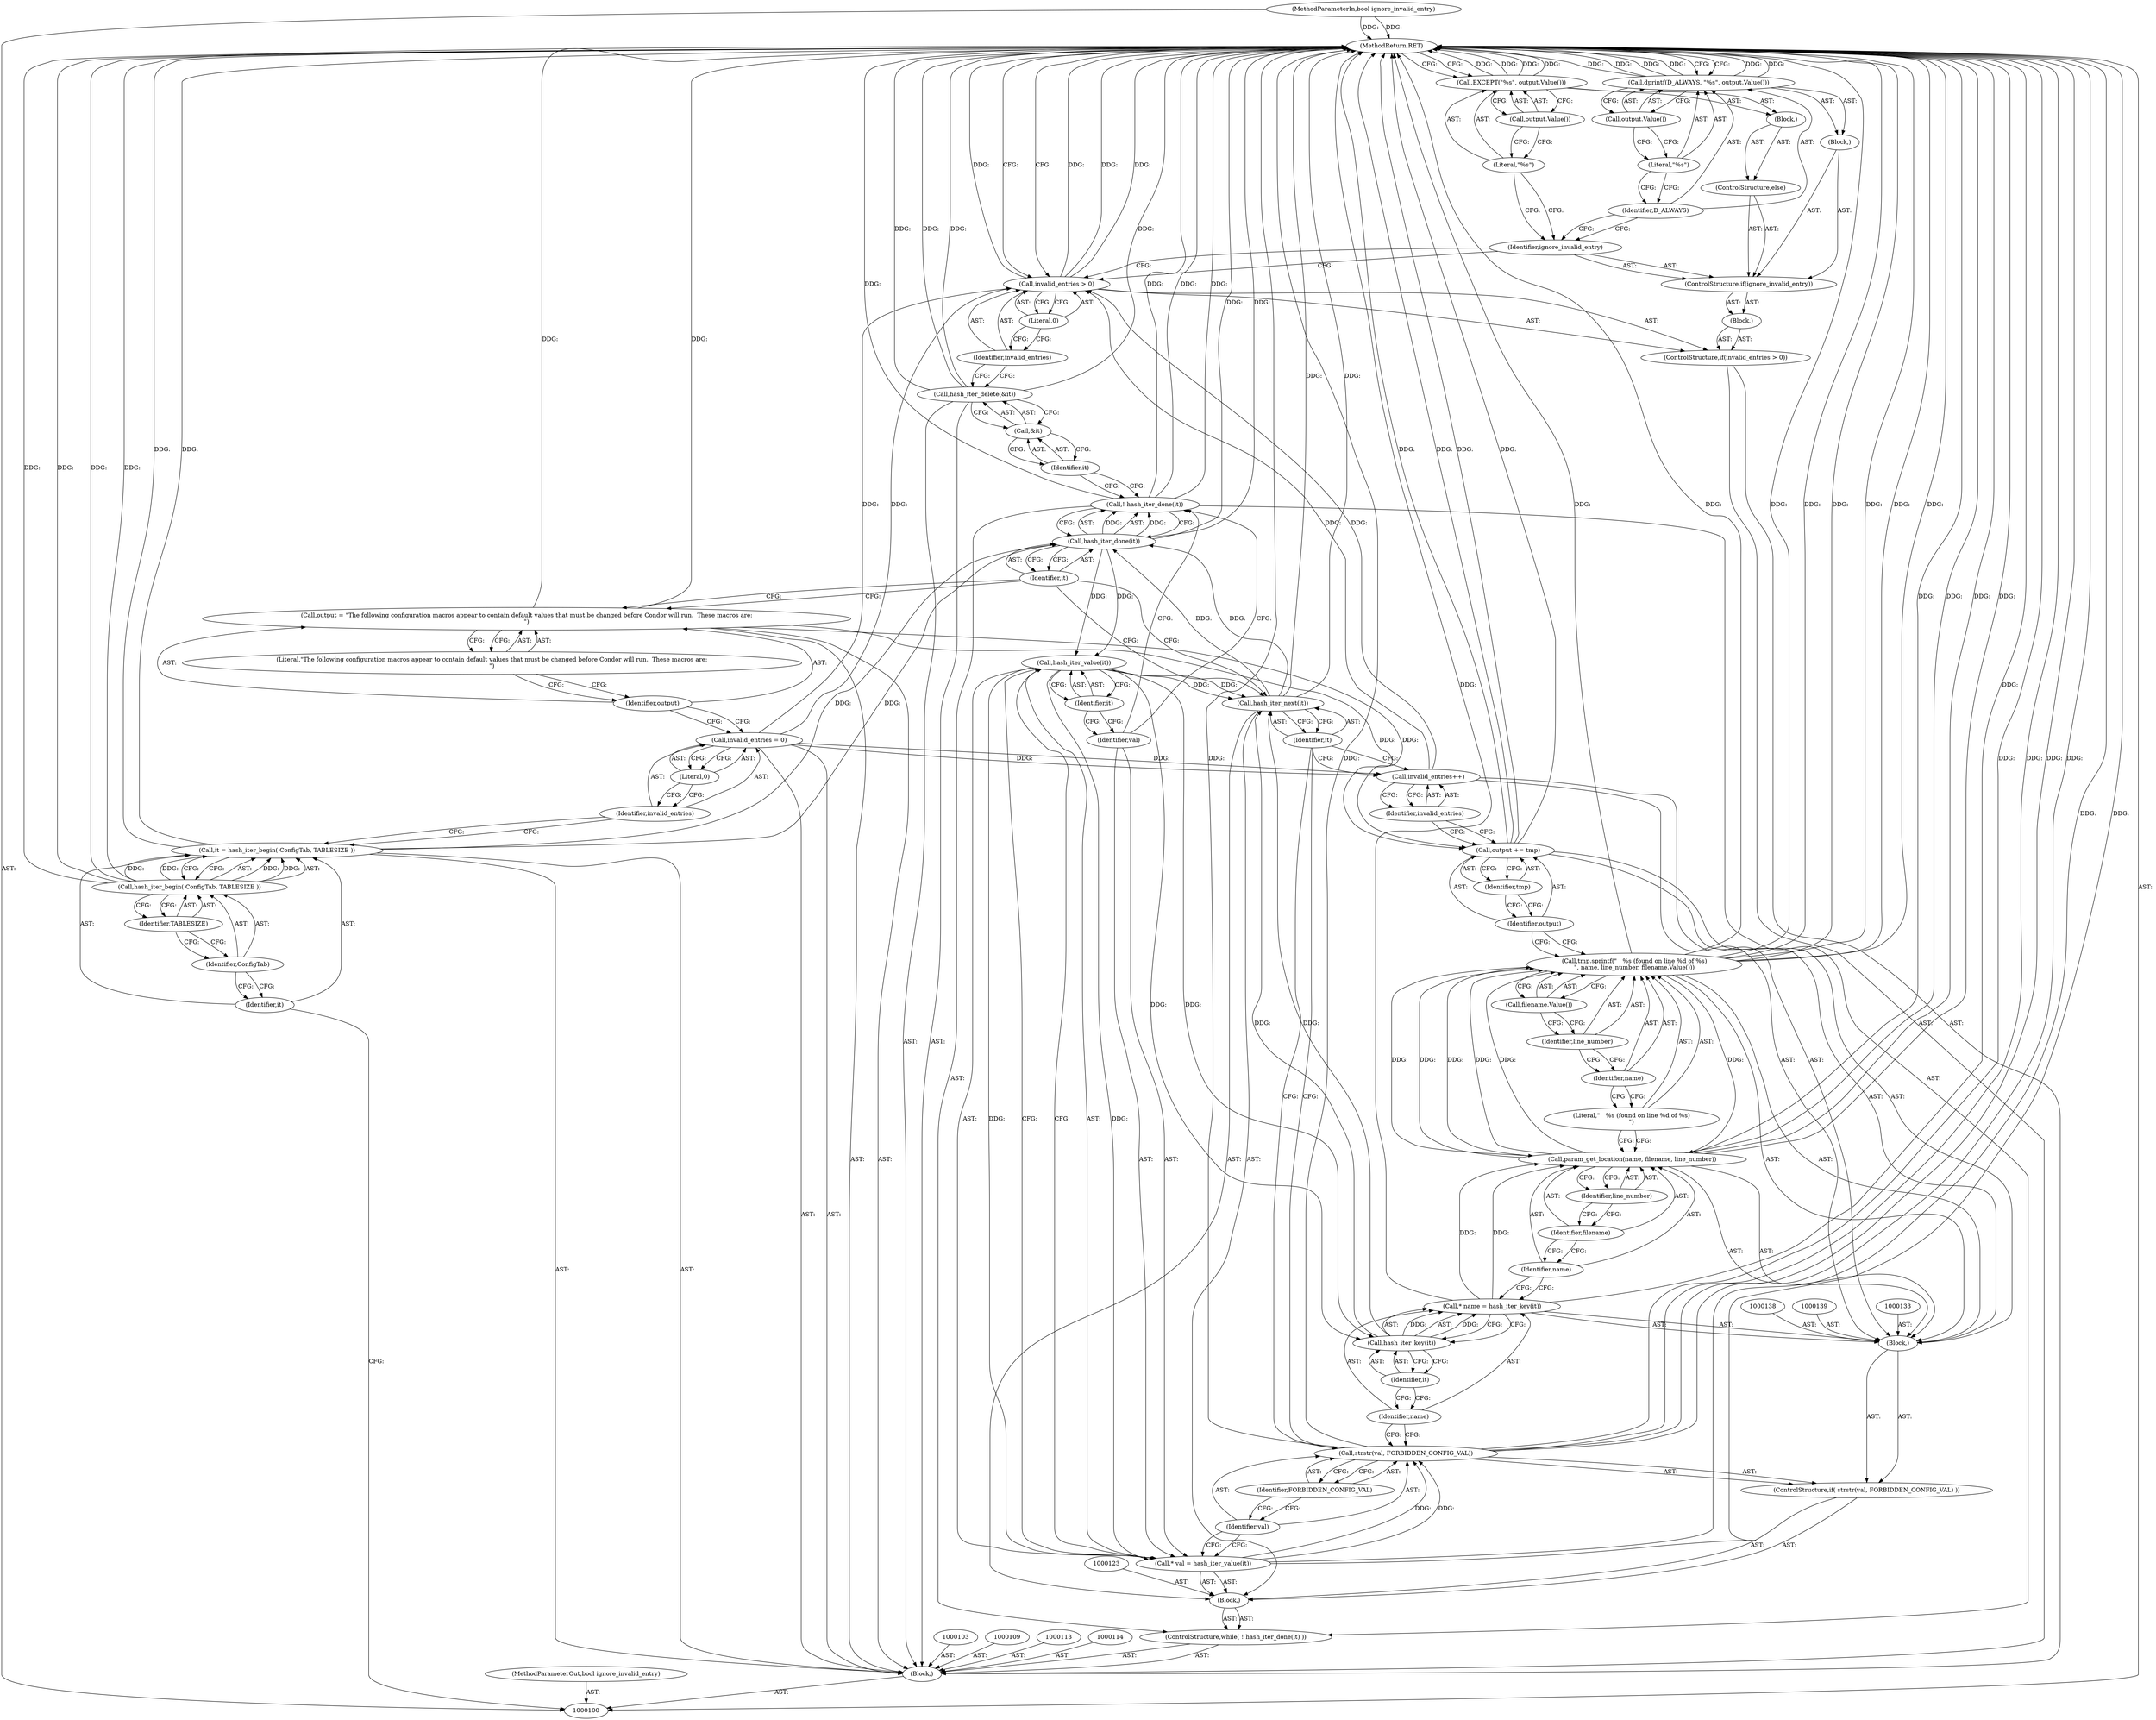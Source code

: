 digraph "0_htcondor_5e5571d1a431eb3c61977b6dd6ec90186ef79867_10" {
"1000176" [label="(MethodReturn,RET)"];
"1000101" [label="(MethodParameterIn,bool ignore_invalid_entry)"];
"1000273" [label="(MethodParameterOut,bool ignore_invalid_entry)"];
"1000102" [label="(Block,)"];
"1000132" [label="(Block,)"];
"1000141" [label="(Identifier,name)"];
"1000142" [label="(Identifier,filename)"];
"1000140" [label="(Call,param_get_location(name, filename, line_number))"];
"1000143" [label="(Identifier,line_number)"];
"1000145" [label="(Literal,\"   %s (found on line %d of %s)\n\")"];
"1000144" [label="(Call,tmp.sprintf(\"   %s (found on line %d of %s)\n\", name, line_number, filename.Value()))"];
"1000146" [label="(Identifier,name)"];
"1000147" [label="(Identifier,line_number)"];
"1000148" [label="(Call,filename.Value())"];
"1000151" [label="(Identifier,tmp)"];
"1000149" [label="(Call,output += tmp)"];
"1000150" [label="(Identifier,output)"];
"1000152" [label="(Call,invalid_entries++)"];
"1000153" [label="(Identifier,invalid_entries)"];
"1000155" [label="(Identifier,it)"];
"1000154" [label="(Call,hash_iter_next(it))"];
"1000156" [label="(Call,hash_iter_delete(&it))"];
"1000157" [label="(Call,&it)"];
"1000158" [label="(Identifier,it)"];
"1000104" [label="(Call,it = hash_iter_begin( ConfigTab, TABLESIZE ))"];
"1000105" [label="(Identifier,it)"];
"1000106" [label="(Call,hash_iter_begin( ConfigTab, TABLESIZE ))"];
"1000107" [label="(Identifier,ConfigTab)"];
"1000108" [label="(Identifier,TABLESIZE)"];
"1000159" [label="(ControlStructure,if(invalid_entries > 0))"];
"1000162" [label="(Literal,0)"];
"1000163" [label="(Block,)"];
"1000160" [label="(Call,invalid_entries > 0)"];
"1000161" [label="(Identifier,invalid_entries)"];
"1000164" [label="(ControlStructure,if(ignore_invalid_entry))"];
"1000165" [label="(Identifier,ignore_invalid_entry)"];
"1000166" [label="(Block,)"];
"1000167" [label="(Call,dprintf(D_ALWAYS, \"%s\", output.Value()))"];
"1000168" [label="(Identifier,D_ALWAYS)"];
"1000169" [label="(Literal,\"%s\")"];
"1000170" [label="(Call,output.Value())"];
"1000171" [label="(ControlStructure,else)"];
"1000172" [label="(Block,)"];
"1000173" [label="(Call,EXCEPT(\"%s\", output.Value()))"];
"1000174" [label="(Literal,\"%s\")"];
"1000175" [label="(Call,output.Value())"];
"1000110" [label="(Call,invalid_entries = 0)"];
"1000111" [label="(Identifier,invalid_entries)"];
"1000112" [label="(Literal,0)"];
"1000115" [label="(Call,output = \"The following configuration macros appear to contain default values that must be changed before Condor will run.  These macros are:\n\")"];
"1000116" [label="(Identifier,output)"];
"1000117" [label="(Literal,\"The following configuration macros appear to contain default values that must be changed before Condor will run.  These macros are:\n\")"];
"1000118" [label="(ControlStructure,while( ! hash_iter_done(it) ))"];
"1000120" [label="(Call,hash_iter_done(it))"];
"1000121" [label="(Identifier,it)"];
"1000119" [label="(Call,! hash_iter_done(it))"];
"1000126" [label="(Call,hash_iter_value(it))"];
"1000122" [label="(Block,)"];
"1000127" [label="(Identifier,it)"];
"1000124" [label="(Call,* val = hash_iter_value(it))"];
"1000125" [label="(Identifier,val)"];
"1000130" [label="(Identifier,val)"];
"1000131" [label="(Identifier,FORBIDDEN_CONFIG_VAL)"];
"1000128" [label="(ControlStructure,if( strstr(val, FORBIDDEN_CONFIG_VAL) ))"];
"1000129" [label="(Call,strstr(val, FORBIDDEN_CONFIG_VAL))"];
"1000135" [label="(Identifier,name)"];
"1000136" [label="(Call,hash_iter_key(it))"];
"1000137" [label="(Identifier,it)"];
"1000134" [label="(Call,* name = hash_iter_key(it))"];
"1000176" -> "1000100"  [label="AST: "];
"1000176" -> "1000167"  [label="CFG: "];
"1000176" -> "1000173"  [label="CFG: "];
"1000176" -> "1000160"  [label="CFG: "];
"1000140" -> "1000176"  [label="DDG: "];
"1000140" -> "1000176"  [label="DDG: "];
"1000106" -> "1000176"  [label="DDG: "];
"1000106" -> "1000176"  [label="DDG: "];
"1000156" -> "1000176"  [label="DDG: "];
"1000156" -> "1000176"  [label="DDG: "];
"1000160" -> "1000176"  [label="DDG: "];
"1000160" -> "1000176"  [label="DDG: "];
"1000154" -> "1000176"  [label="DDG: "];
"1000134" -> "1000176"  [label="DDG: "];
"1000119" -> "1000176"  [label="DDG: "];
"1000119" -> "1000176"  [label="DDG: "];
"1000144" -> "1000176"  [label="DDG: "];
"1000144" -> "1000176"  [label="DDG: "];
"1000144" -> "1000176"  [label="DDG: "];
"1000144" -> "1000176"  [label="DDG: "];
"1000167" -> "1000176"  [label="DDG: "];
"1000167" -> "1000176"  [label="DDG: "];
"1000167" -> "1000176"  [label="DDG: "];
"1000129" -> "1000176"  [label="DDG: "];
"1000129" -> "1000176"  [label="DDG: "];
"1000129" -> "1000176"  [label="DDG: "];
"1000124" -> "1000176"  [label="DDG: "];
"1000149" -> "1000176"  [label="DDG: "];
"1000149" -> "1000176"  [label="DDG: "];
"1000120" -> "1000176"  [label="DDG: "];
"1000101" -> "1000176"  [label="DDG: "];
"1000173" -> "1000176"  [label="DDG: "];
"1000173" -> "1000176"  [label="DDG: "];
"1000115" -> "1000176"  [label="DDG: "];
"1000104" -> "1000176"  [label="DDG: "];
"1000101" -> "1000100"  [label="AST: "];
"1000101" -> "1000176"  [label="DDG: "];
"1000273" -> "1000100"  [label="AST: "];
"1000102" -> "1000100"  [label="AST: "];
"1000103" -> "1000102"  [label="AST: "];
"1000104" -> "1000102"  [label="AST: "];
"1000109" -> "1000102"  [label="AST: "];
"1000110" -> "1000102"  [label="AST: "];
"1000113" -> "1000102"  [label="AST: "];
"1000114" -> "1000102"  [label="AST: "];
"1000115" -> "1000102"  [label="AST: "];
"1000118" -> "1000102"  [label="AST: "];
"1000156" -> "1000102"  [label="AST: "];
"1000159" -> "1000102"  [label="AST: "];
"1000132" -> "1000128"  [label="AST: "];
"1000133" -> "1000132"  [label="AST: "];
"1000134" -> "1000132"  [label="AST: "];
"1000138" -> "1000132"  [label="AST: "];
"1000139" -> "1000132"  [label="AST: "];
"1000140" -> "1000132"  [label="AST: "];
"1000144" -> "1000132"  [label="AST: "];
"1000149" -> "1000132"  [label="AST: "];
"1000152" -> "1000132"  [label="AST: "];
"1000141" -> "1000140"  [label="AST: "];
"1000141" -> "1000134"  [label="CFG: "];
"1000142" -> "1000141"  [label="CFG: "];
"1000142" -> "1000140"  [label="AST: "];
"1000142" -> "1000141"  [label="CFG: "];
"1000143" -> "1000142"  [label="CFG: "];
"1000140" -> "1000132"  [label="AST: "];
"1000140" -> "1000143"  [label="CFG: "];
"1000141" -> "1000140"  [label="AST: "];
"1000142" -> "1000140"  [label="AST: "];
"1000143" -> "1000140"  [label="AST: "];
"1000145" -> "1000140"  [label="CFG: "];
"1000140" -> "1000176"  [label="DDG: "];
"1000140" -> "1000176"  [label="DDG: "];
"1000134" -> "1000140"  [label="DDG: "];
"1000144" -> "1000140"  [label="DDG: "];
"1000140" -> "1000144"  [label="DDG: "];
"1000140" -> "1000144"  [label="DDG: "];
"1000143" -> "1000140"  [label="AST: "];
"1000143" -> "1000142"  [label="CFG: "];
"1000140" -> "1000143"  [label="CFG: "];
"1000145" -> "1000144"  [label="AST: "];
"1000145" -> "1000140"  [label="CFG: "];
"1000146" -> "1000145"  [label="CFG: "];
"1000144" -> "1000132"  [label="AST: "];
"1000144" -> "1000148"  [label="CFG: "];
"1000145" -> "1000144"  [label="AST: "];
"1000146" -> "1000144"  [label="AST: "];
"1000147" -> "1000144"  [label="AST: "];
"1000148" -> "1000144"  [label="AST: "];
"1000150" -> "1000144"  [label="CFG: "];
"1000144" -> "1000176"  [label="DDG: "];
"1000144" -> "1000176"  [label="DDG: "];
"1000144" -> "1000176"  [label="DDG: "];
"1000144" -> "1000176"  [label="DDG: "];
"1000144" -> "1000140"  [label="DDG: "];
"1000140" -> "1000144"  [label="DDG: "];
"1000140" -> "1000144"  [label="DDG: "];
"1000146" -> "1000144"  [label="AST: "];
"1000146" -> "1000145"  [label="CFG: "];
"1000147" -> "1000146"  [label="CFG: "];
"1000147" -> "1000144"  [label="AST: "];
"1000147" -> "1000146"  [label="CFG: "];
"1000148" -> "1000147"  [label="CFG: "];
"1000148" -> "1000144"  [label="AST: "];
"1000148" -> "1000147"  [label="CFG: "];
"1000144" -> "1000148"  [label="CFG: "];
"1000151" -> "1000149"  [label="AST: "];
"1000151" -> "1000150"  [label="CFG: "];
"1000149" -> "1000151"  [label="CFG: "];
"1000149" -> "1000132"  [label="AST: "];
"1000149" -> "1000151"  [label="CFG: "];
"1000150" -> "1000149"  [label="AST: "];
"1000151" -> "1000149"  [label="AST: "];
"1000153" -> "1000149"  [label="CFG: "];
"1000149" -> "1000176"  [label="DDG: "];
"1000149" -> "1000176"  [label="DDG: "];
"1000115" -> "1000149"  [label="DDG: "];
"1000150" -> "1000149"  [label="AST: "];
"1000150" -> "1000144"  [label="CFG: "];
"1000151" -> "1000150"  [label="CFG: "];
"1000152" -> "1000132"  [label="AST: "];
"1000152" -> "1000153"  [label="CFG: "];
"1000153" -> "1000152"  [label="AST: "];
"1000155" -> "1000152"  [label="CFG: "];
"1000110" -> "1000152"  [label="DDG: "];
"1000152" -> "1000160"  [label="DDG: "];
"1000153" -> "1000152"  [label="AST: "];
"1000153" -> "1000149"  [label="CFG: "];
"1000152" -> "1000153"  [label="CFG: "];
"1000155" -> "1000154"  [label="AST: "];
"1000155" -> "1000152"  [label="CFG: "];
"1000155" -> "1000129"  [label="CFG: "];
"1000154" -> "1000155"  [label="CFG: "];
"1000154" -> "1000122"  [label="AST: "];
"1000154" -> "1000155"  [label="CFG: "];
"1000155" -> "1000154"  [label="AST: "];
"1000121" -> "1000154"  [label="CFG: "];
"1000154" -> "1000176"  [label="DDG: "];
"1000154" -> "1000120"  [label="DDG: "];
"1000126" -> "1000154"  [label="DDG: "];
"1000136" -> "1000154"  [label="DDG: "];
"1000156" -> "1000102"  [label="AST: "];
"1000156" -> "1000157"  [label="CFG: "];
"1000157" -> "1000156"  [label="AST: "];
"1000161" -> "1000156"  [label="CFG: "];
"1000156" -> "1000176"  [label="DDG: "];
"1000156" -> "1000176"  [label="DDG: "];
"1000157" -> "1000156"  [label="AST: "];
"1000157" -> "1000158"  [label="CFG: "];
"1000158" -> "1000157"  [label="AST: "];
"1000156" -> "1000157"  [label="CFG: "];
"1000158" -> "1000157"  [label="AST: "];
"1000158" -> "1000119"  [label="CFG: "];
"1000157" -> "1000158"  [label="CFG: "];
"1000104" -> "1000102"  [label="AST: "];
"1000104" -> "1000106"  [label="CFG: "];
"1000105" -> "1000104"  [label="AST: "];
"1000106" -> "1000104"  [label="AST: "];
"1000111" -> "1000104"  [label="CFG: "];
"1000104" -> "1000176"  [label="DDG: "];
"1000106" -> "1000104"  [label="DDG: "];
"1000106" -> "1000104"  [label="DDG: "];
"1000104" -> "1000120"  [label="DDG: "];
"1000105" -> "1000104"  [label="AST: "];
"1000105" -> "1000100"  [label="CFG: "];
"1000107" -> "1000105"  [label="CFG: "];
"1000106" -> "1000104"  [label="AST: "];
"1000106" -> "1000108"  [label="CFG: "];
"1000107" -> "1000106"  [label="AST: "];
"1000108" -> "1000106"  [label="AST: "];
"1000104" -> "1000106"  [label="CFG: "];
"1000106" -> "1000176"  [label="DDG: "];
"1000106" -> "1000176"  [label="DDG: "];
"1000106" -> "1000104"  [label="DDG: "];
"1000106" -> "1000104"  [label="DDG: "];
"1000107" -> "1000106"  [label="AST: "];
"1000107" -> "1000105"  [label="CFG: "];
"1000108" -> "1000107"  [label="CFG: "];
"1000108" -> "1000106"  [label="AST: "];
"1000108" -> "1000107"  [label="CFG: "];
"1000106" -> "1000108"  [label="CFG: "];
"1000159" -> "1000102"  [label="AST: "];
"1000160" -> "1000159"  [label="AST: "];
"1000163" -> "1000159"  [label="AST: "];
"1000162" -> "1000160"  [label="AST: "];
"1000162" -> "1000161"  [label="CFG: "];
"1000160" -> "1000162"  [label="CFG: "];
"1000163" -> "1000159"  [label="AST: "];
"1000164" -> "1000163"  [label="AST: "];
"1000160" -> "1000159"  [label="AST: "];
"1000160" -> "1000162"  [label="CFG: "];
"1000161" -> "1000160"  [label="AST: "];
"1000162" -> "1000160"  [label="AST: "];
"1000165" -> "1000160"  [label="CFG: "];
"1000176" -> "1000160"  [label="CFG: "];
"1000160" -> "1000176"  [label="DDG: "];
"1000160" -> "1000176"  [label="DDG: "];
"1000152" -> "1000160"  [label="DDG: "];
"1000110" -> "1000160"  [label="DDG: "];
"1000161" -> "1000160"  [label="AST: "];
"1000161" -> "1000156"  [label="CFG: "];
"1000162" -> "1000161"  [label="CFG: "];
"1000164" -> "1000163"  [label="AST: "];
"1000165" -> "1000164"  [label="AST: "];
"1000166" -> "1000164"  [label="AST: "];
"1000171" -> "1000164"  [label="AST: "];
"1000165" -> "1000164"  [label="AST: "];
"1000165" -> "1000160"  [label="CFG: "];
"1000168" -> "1000165"  [label="CFG: "];
"1000174" -> "1000165"  [label="CFG: "];
"1000166" -> "1000164"  [label="AST: "];
"1000167" -> "1000166"  [label="AST: "];
"1000167" -> "1000166"  [label="AST: "];
"1000167" -> "1000170"  [label="CFG: "];
"1000168" -> "1000167"  [label="AST: "];
"1000169" -> "1000167"  [label="AST: "];
"1000170" -> "1000167"  [label="AST: "];
"1000176" -> "1000167"  [label="CFG: "];
"1000167" -> "1000176"  [label="DDG: "];
"1000167" -> "1000176"  [label="DDG: "];
"1000167" -> "1000176"  [label="DDG: "];
"1000168" -> "1000167"  [label="AST: "];
"1000168" -> "1000165"  [label="CFG: "];
"1000169" -> "1000168"  [label="CFG: "];
"1000169" -> "1000167"  [label="AST: "];
"1000169" -> "1000168"  [label="CFG: "];
"1000170" -> "1000169"  [label="CFG: "];
"1000170" -> "1000167"  [label="AST: "];
"1000170" -> "1000169"  [label="CFG: "];
"1000167" -> "1000170"  [label="CFG: "];
"1000171" -> "1000164"  [label="AST: "];
"1000172" -> "1000171"  [label="AST: "];
"1000172" -> "1000171"  [label="AST: "];
"1000173" -> "1000172"  [label="AST: "];
"1000173" -> "1000172"  [label="AST: "];
"1000173" -> "1000175"  [label="CFG: "];
"1000174" -> "1000173"  [label="AST: "];
"1000175" -> "1000173"  [label="AST: "];
"1000176" -> "1000173"  [label="CFG: "];
"1000173" -> "1000176"  [label="DDG: "];
"1000173" -> "1000176"  [label="DDG: "];
"1000174" -> "1000173"  [label="AST: "];
"1000174" -> "1000165"  [label="CFG: "];
"1000175" -> "1000174"  [label="CFG: "];
"1000175" -> "1000173"  [label="AST: "];
"1000175" -> "1000174"  [label="CFG: "];
"1000173" -> "1000175"  [label="CFG: "];
"1000110" -> "1000102"  [label="AST: "];
"1000110" -> "1000112"  [label="CFG: "];
"1000111" -> "1000110"  [label="AST: "];
"1000112" -> "1000110"  [label="AST: "];
"1000116" -> "1000110"  [label="CFG: "];
"1000110" -> "1000152"  [label="DDG: "];
"1000110" -> "1000160"  [label="DDG: "];
"1000111" -> "1000110"  [label="AST: "];
"1000111" -> "1000104"  [label="CFG: "];
"1000112" -> "1000111"  [label="CFG: "];
"1000112" -> "1000110"  [label="AST: "];
"1000112" -> "1000111"  [label="CFG: "];
"1000110" -> "1000112"  [label="CFG: "];
"1000115" -> "1000102"  [label="AST: "];
"1000115" -> "1000117"  [label="CFG: "];
"1000116" -> "1000115"  [label="AST: "];
"1000117" -> "1000115"  [label="AST: "];
"1000121" -> "1000115"  [label="CFG: "];
"1000115" -> "1000176"  [label="DDG: "];
"1000115" -> "1000149"  [label="DDG: "];
"1000116" -> "1000115"  [label="AST: "];
"1000116" -> "1000110"  [label="CFG: "];
"1000117" -> "1000116"  [label="CFG: "];
"1000117" -> "1000115"  [label="AST: "];
"1000117" -> "1000116"  [label="CFG: "];
"1000115" -> "1000117"  [label="CFG: "];
"1000118" -> "1000102"  [label="AST: "];
"1000119" -> "1000118"  [label="AST: "];
"1000122" -> "1000118"  [label="AST: "];
"1000120" -> "1000119"  [label="AST: "];
"1000120" -> "1000121"  [label="CFG: "];
"1000121" -> "1000120"  [label="AST: "];
"1000119" -> "1000120"  [label="CFG: "];
"1000120" -> "1000176"  [label="DDG: "];
"1000120" -> "1000119"  [label="DDG: "];
"1000104" -> "1000120"  [label="DDG: "];
"1000154" -> "1000120"  [label="DDG: "];
"1000120" -> "1000126"  [label="DDG: "];
"1000121" -> "1000120"  [label="AST: "];
"1000121" -> "1000154"  [label="CFG: "];
"1000121" -> "1000115"  [label="CFG: "];
"1000120" -> "1000121"  [label="CFG: "];
"1000119" -> "1000118"  [label="AST: "];
"1000119" -> "1000120"  [label="CFG: "];
"1000120" -> "1000119"  [label="AST: "];
"1000125" -> "1000119"  [label="CFG: "];
"1000158" -> "1000119"  [label="CFG: "];
"1000119" -> "1000176"  [label="DDG: "];
"1000119" -> "1000176"  [label="DDG: "];
"1000120" -> "1000119"  [label="DDG: "];
"1000126" -> "1000124"  [label="AST: "];
"1000126" -> "1000127"  [label="CFG: "];
"1000127" -> "1000126"  [label="AST: "];
"1000124" -> "1000126"  [label="CFG: "];
"1000126" -> "1000124"  [label="DDG: "];
"1000120" -> "1000126"  [label="DDG: "];
"1000126" -> "1000136"  [label="DDG: "];
"1000126" -> "1000154"  [label="DDG: "];
"1000122" -> "1000118"  [label="AST: "];
"1000123" -> "1000122"  [label="AST: "];
"1000124" -> "1000122"  [label="AST: "];
"1000128" -> "1000122"  [label="AST: "];
"1000154" -> "1000122"  [label="AST: "];
"1000127" -> "1000126"  [label="AST: "];
"1000127" -> "1000125"  [label="CFG: "];
"1000126" -> "1000127"  [label="CFG: "];
"1000124" -> "1000122"  [label="AST: "];
"1000124" -> "1000126"  [label="CFG: "];
"1000125" -> "1000124"  [label="AST: "];
"1000126" -> "1000124"  [label="AST: "];
"1000130" -> "1000124"  [label="CFG: "];
"1000124" -> "1000176"  [label="DDG: "];
"1000126" -> "1000124"  [label="DDG: "];
"1000124" -> "1000129"  [label="DDG: "];
"1000125" -> "1000124"  [label="AST: "];
"1000125" -> "1000119"  [label="CFG: "];
"1000127" -> "1000125"  [label="CFG: "];
"1000130" -> "1000129"  [label="AST: "];
"1000130" -> "1000124"  [label="CFG: "];
"1000131" -> "1000130"  [label="CFG: "];
"1000131" -> "1000129"  [label="AST: "];
"1000131" -> "1000130"  [label="CFG: "];
"1000129" -> "1000131"  [label="CFG: "];
"1000128" -> "1000122"  [label="AST: "];
"1000129" -> "1000128"  [label="AST: "];
"1000132" -> "1000128"  [label="AST: "];
"1000129" -> "1000128"  [label="AST: "];
"1000129" -> "1000131"  [label="CFG: "];
"1000130" -> "1000129"  [label="AST: "];
"1000131" -> "1000129"  [label="AST: "];
"1000135" -> "1000129"  [label="CFG: "];
"1000155" -> "1000129"  [label="CFG: "];
"1000129" -> "1000176"  [label="DDG: "];
"1000129" -> "1000176"  [label="DDG: "];
"1000129" -> "1000176"  [label="DDG: "];
"1000124" -> "1000129"  [label="DDG: "];
"1000135" -> "1000134"  [label="AST: "];
"1000135" -> "1000129"  [label="CFG: "];
"1000137" -> "1000135"  [label="CFG: "];
"1000136" -> "1000134"  [label="AST: "];
"1000136" -> "1000137"  [label="CFG: "];
"1000137" -> "1000136"  [label="AST: "];
"1000134" -> "1000136"  [label="CFG: "];
"1000136" -> "1000134"  [label="DDG: "];
"1000126" -> "1000136"  [label="DDG: "];
"1000136" -> "1000154"  [label="DDG: "];
"1000137" -> "1000136"  [label="AST: "];
"1000137" -> "1000135"  [label="CFG: "];
"1000136" -> "1000137"  [label="CFG: "];
"1000134" -> "1000132"  [label="AST: "];
"1000134" -> "1000136"  [label="CFG: "];
"1000135" -> "1000134"  [label="AST: "];
"1000136" -> "1000134"  [label="AST: "];
"1000141" -> "1000134"  [label="CFG: "];
"1000134" -> "1000176"  [label="DDG: "];
"1000136" -> "1000134"  [label="DDG: "];
"1000134" -> "1000140"  [label="DDG: "];
}
